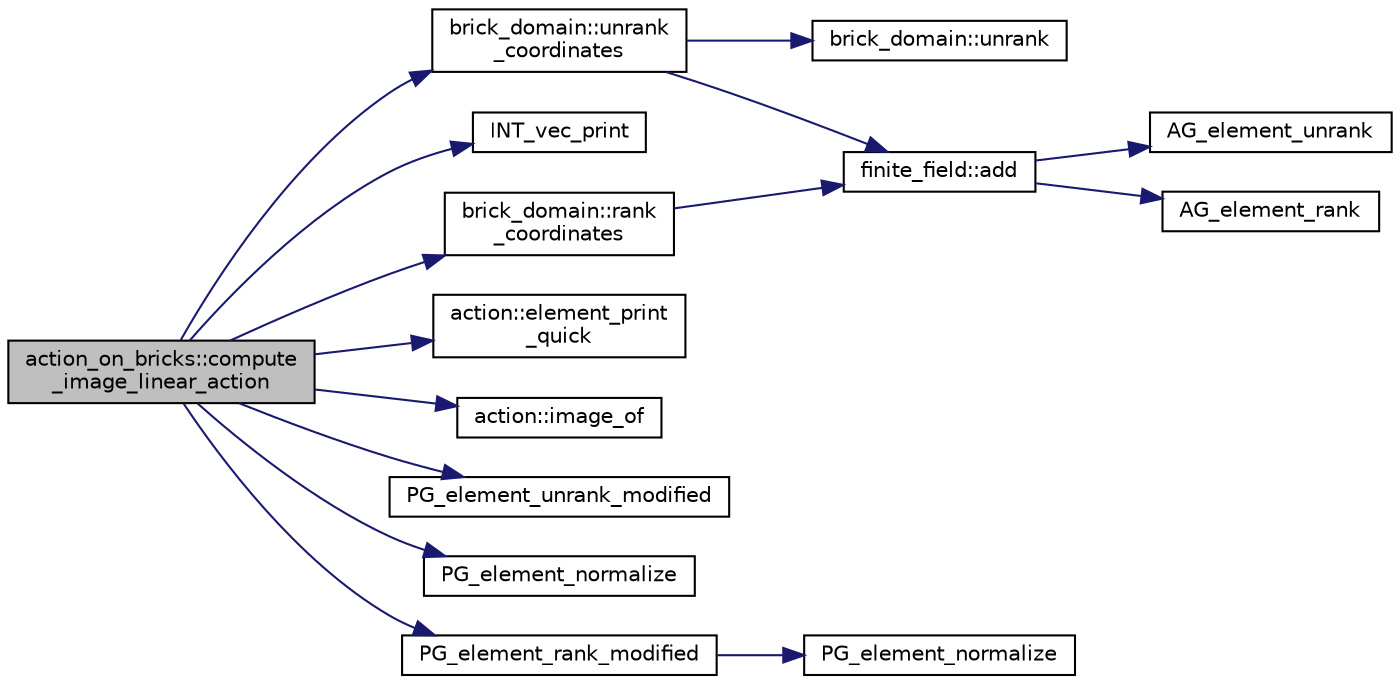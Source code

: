 digraph "action_on_bricks::compute_image_linear_action"
{
  edge [fontname="Helvetica",fontsize="10",labelfontname="Helvetica",labelfontsize="10"];
  node [fontname="Helvetica",fontsize="10",shape=record];
  rankdir="LR";
  Node235 [label="action_on_bricks::compute\l_image_linear_action",height=0.2,width=0.4,color="black", fillcolor="grey75", style="filled", fontcolor="black"];
  Node235 -> Node236 [color="midnightblue",fontsize="10",style="solid",fontname="Helvetica"];
  Node236 [label="brick_domain::unrank\l_coordinates",height=0.2,width=0.4,color="black", fillcolor="white", style="filled",URL="$da/daf/classbrick__domain.html#a2a4035be65c27fa4eaafae8db1fdf314"];
  Node236 -> Node237 [color="midnightblue",fontsize="10",style="solid",fontname="Helvetica"];
  Node237 [label="brick_domain::unrank",height=0.2,width=0.4,color="black", fillcolor="white", style="filled",URL="$da/daf/classbrick__domain.html#ae77f9055d5c6100c195867679603a3c2"];
  Node236 -> Node238 [color="midnightblue",fontsize="10",style="solid",fontname="Helvetica"];
  Node238 [label="finite_field::add",height=0.2,width=0.4,color="black", fillcolor="white", style="filled",URL="$df/d5a/classfinite__field.html#a8f12328a27500f3c7be0c849ebbc9d14"];
  Node238 -> Node239 [color="midnightblue",fontsize="10",style="solid",fontname="Helvetica"];
  Node239 [label="AG_element_unrank",height=0.2,width=0.4,color="black", fillcolor="white", style="filled",URL="$d4/d67/geometry_8h.html#a4a33b86c87b2879b97cfa1327abe2885"];
  Node238 -> Node240 [color="midnightblue",fontsize="10",style="solid",fontname="Helvetica"];
  Node240 [label="AG_element_rank",height=0.2,width=0.4,color="black", fillcolor="white", style="filled",URL="$d4/d67/geometry_8h.html#ab2ac908d07dd8038fd996e26bdc75c17"];
  Node235 -> Node241 [color="midnightblue",fontsize="10",style="solid",fontname="Helvetica"];
  Node241 [label="INT_vec_print",height=0.2,width=0.4,color="black", fillcolor="white", style="filled",URL="$df/dbf/sajeeb_8_c.html#a79a5901af0b47dd0d694109543c027fe"];
  Node235 -> Node242 [color="midnightblue",fontsize="10",style="solid",fontname="Helvetica"];
  Node242 [label="PG_element_rank_modified",height=0.2,width=0.4,color="black", fillcolor="white", style="filled",URL="$d4/d67/geometry_8h.html#a9cd1a8bf5b88a038e33862f6c2c3dd36"];
  Node242 -> Node243 [color="midnightblue",fontsize="10",style="solid",fontname="Helvetica"];
  Node243 [label="PG_element_normalize",height=0.2,width=0.4,color="black", fillcolor="white", style="filled",URL="$df/de4/projective_8_c.html#a5a4c3c1158bad6bab0d786c616bd0996"];
  Node235 -> Node244 [color="midnightblue",fontsize="10",style="solid",fontname="Helvetica"];
  Node244 [label="action::element_print\l_quick",height=0.2,width=0.4,color="black", fillcolor="white", style="filled",URL="$d2/d86/classaction.html#a4844680cf6750396f76494a28655265b"];
  Node235 -> Node245 [color="midnightblue",fontsize="10",style="solid",fontname="Helvetica"];
  Node245 [label="action::image_of",height=0.2,width=0.4,color="black", fillcolor="white", style="filled",URL="$d2/d86/classaction.html#a094e1e6414725c771c91ea0e92342de6"];
  Node235 -> Node246 [color="midnightblue",fontsize="10",style="solid",fontname="Helvetica"];
  Node246 [label="PG_element_unrank_modified",height=0.2,width=0.4,color="black", fillcolor="white", style="filled",URL="$d4/d67/geometry_8h.html#a83ae9b605d496f6a90345303f6efae64"];
  Node235 -> Node247 [color="midnightblue",fontsize="10",style="solid",fontname="Helvetica"];
  Node247 [label="PG_element_normalize",height=0.2,width=0.4,color="black", fillcolor="white", style="filled",URL="$d4/d67/geometry_8h.html#a5a4c3c1158bad6bab0d786c616bd0996"];
  Node235 -> Node248 [color="midnightblue",fontsize="10",style="solid",fontname="Helvetica"];
  Node248 [label="brick_domain::rank\l_coordinates",height=0.2,width=0.4,color="black", fillcolor="white", style="filled",URL="$da/daf/classbrick__domain.html#a84f4df99770f492278a079177c09eaf3"];
  Node248 -> Node238 [color="midnightblue",fontsize="10",style="solid",fontname="Helvetica"];
}
